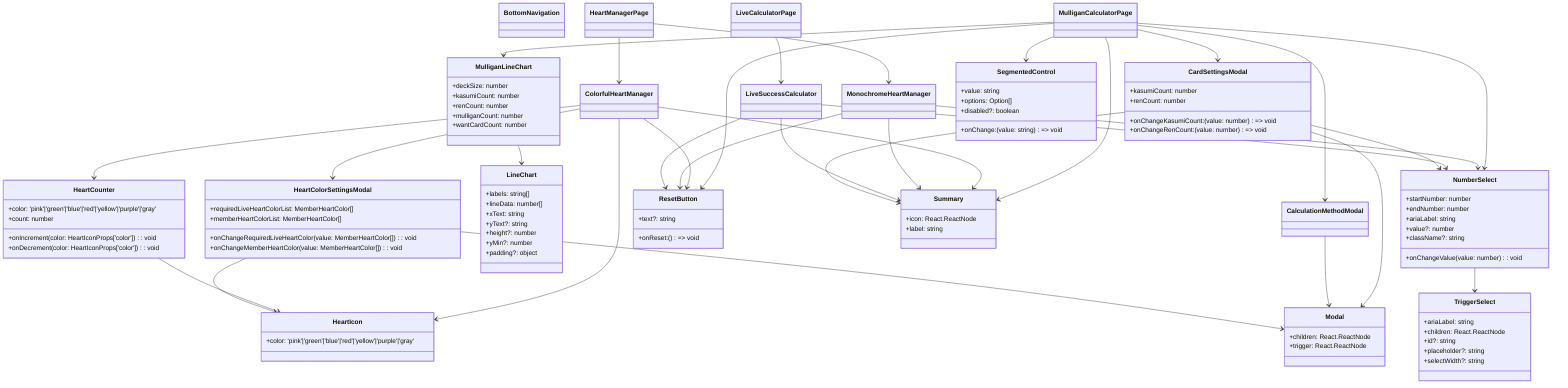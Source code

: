 classDiagram
    class BottomNavigation
    class CardSettingsModal {
        +kasumiCount: number
        +renCount: number
        +onChangeKasumiCount: (value: number) => void
        +onChangeRenCount: (value: number) => void
    }
    class ColorfulHeartManager
    class HeartColorSettingsModal {
        +requiredLiveHeartColorList: MemberHeartColor[]
        +memberHeartColorList: MemberHeartColor[]
        +onChangeRequiredLiveHeartColor(value: MemberHeartColor[]): void
        +onChangeMemberHeartColor(value: MemberHeartColor[]): void
    }
    class HeartCounter {
        +color: 'pink'|'green'|'blue'|'red'|'yellow'|'purple'|'gray'
        +count: number
        +onIncrement(color: HeartIconProps['color']): void
        +onDecrement(color: HeartIconProps['color']): void
    }
    class HeartIcon {
        +color: 'pink'|'green'|'blue'|'red'|'yellow'|'purple'|'gray'
    }
    class HeartManagerPage
    class LineChart {
        +labels: string[]
        +lineData: number[]
        +xText: string
        +yText?: string
        +height?: number
        +yMin?: number
        +padding?: object
    }
    class LiveCalculatorPage
    class LiveSuccessCalculator
    class Modal {
        +children: React.ReactNode
        +trigger: React.ReactNode
    }
    class MonochromeHeartManager
    class MulliganCalculatorPage
    class MulliganLineChart {
        +deckSize: number
        +kasumiCount: number
        +renCount: number
        +mulliganCount: number
        +wantCardCount: number
    }
    class NumberSelect {
        +startNumber: number
        +endNumber: number
        +ariaLabel: string
        +value?: number
        +className?: string
        +onChangeValue(value: number): void
    }
    class ResetButton {
        +onReset: () => void
        +text?: string
    }
    class SegmentedControl {
        +value: string
        +onChange: (value: string) => void
        +options: Option[]
        +disabled?: boolean
    }
    class Summary {
        +icon: React.ReactNode
        +label: string
    }
    class TriggerSelect {
        +ariaLabel: string
        +children: React.ReactNode
        +id?: string
        +placeholder?: string
        +selectWidth?: string
    }
    class CalculationMethodModal

    %% --- 関連（import, 多重度はprops型で表現） ---
    HeartManagerPage --> ColorfulHeartManager
    HeartManagerPage --> MonochromeHeartManager
    LiveCalculatorPage --> LiveSuccessCalculator
    MulliganCalculatorPage --> CalculationMethodModal
    MulliganCalculatorPage --> CardSettingsModal
    MulliganCalculatorPage --> MulliganLineChart
    MulliganCalculatorPage --> NumberSelect
    MulliganCalculatorPage --> Summary
    MulliganCalculatorPage --> ResetButton
    MulliganCalculatorPage --> SegmentedControl

    ColorfulHeartManager --> HeartCounter
    ColorfulHeartManager --> HeartIcon
    ColorfulHeartManager --> HeartColorSettingsModal
    ColorfulHeartManager --> ResetButton
    ColorfulHeartManager --> Summary

    MonochromeHeartManager --> Summary
    MonochromeHeartManager --> NumberSelect
    MonochromeHeartManager --> ResetButton

    LiveSuccessCalculator --> Summary
    LiveSuccessCalculator --> NumberSelect
    LiveSuccessCalculator --> ResetButton

    CardSettingsModal --> Modal
    CardSettingsModal --> NumberSelect
    CardSettingsModal --> Summary

    MulliganLineChart --> LineChart
    CalculationMethodModal --> Modal

    NumberSelect --> TriggerSelect
    HeartCounter --> HeartIcon
    HeartColorSettingsModal --> HeartIcon
    HeartColorSettingsModal --> Modal